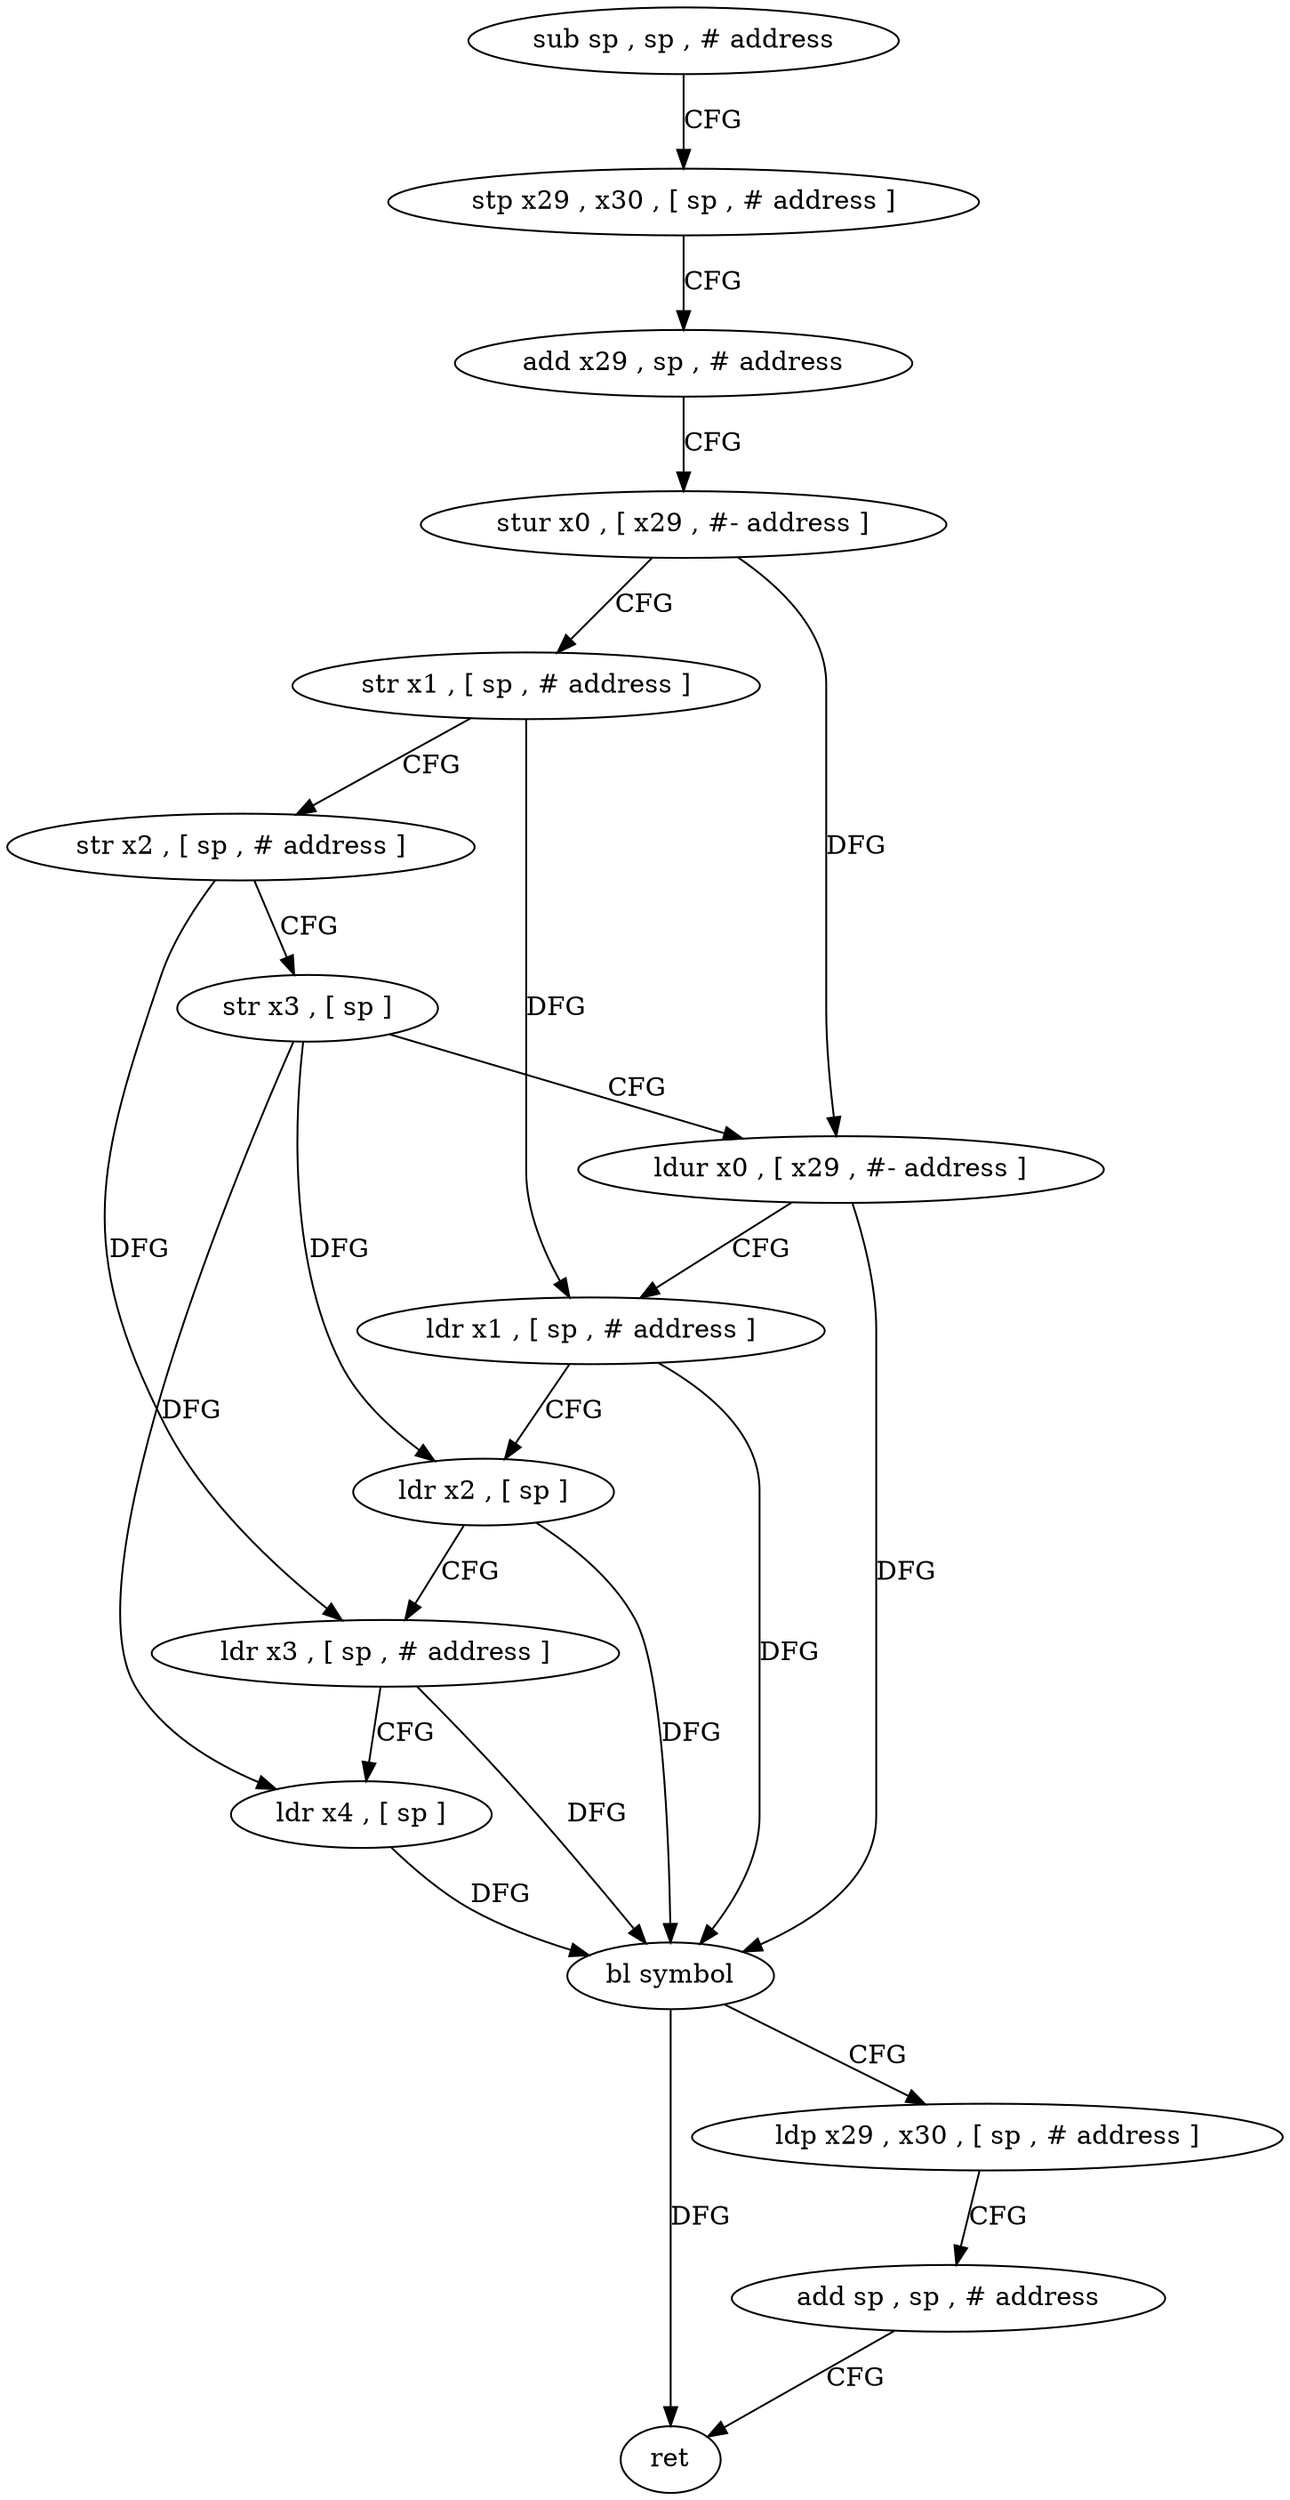 digraph "func" {
"4237836" [label = "sub sp , sp , # address" ]
"4237840" [label = "stp x29 , x30 , [ sp , # address ]" ]
"4237844" [label = "add x29 , sp , # address" ]
"4237848" [label = "stur x0 , [ x29 , #- address ]" ]
"4237852" [label = "str x1 , [ sp , # address ]" ]
"4237856" [label = "str x2 , [ sp , # address ]" ]
"4237860" [label = "str x3 , [ sp ]" ]
"4237864" [label = "ldur x0 , [ x29 , #- address ]" ]
"4237868" [label = "ldr x1 , [ sp , # address ]" ]
"4237872" [label = "ldr x2 , [ sp ]" ]
"4237876" [label = "ldr x3 , [ sp , # address ]" ]
"4237880" [label = "ldr x4 , [ sp ]" ]
"4237884" [label = "bl symbol" ]
"4237888" [label = "ldp x29 , x30 , [ sp , # address ]" ]
"4237892" [label = "add sp , sp , # address" ]
"4237896" [label = "ret" ]
"4237836" -> "4237840" [ label = "CFG" ]
"4237840" -> "4237844" [ label = "CFG" ]
"4237844" -> "4237848" [ label = "CFG" ]
"4237848" -> "4237852" [ label = "CFG" ]
"4237848" -> "4237864" [ label = "DFG" ]
"4237852" -> "4237856" [ label = "CFG" ]
"4237852" -> "4237868" [ label = "DFG" ]
"4237856" -> "4237860" [ label = "CFG" ]
"4237856" -> "4237876" [ label = "DFG" ]
"4237860" -> "4237864" [ label = "CFG" ]
"4237860" -> "4237872" [ label = "DFG" ]
"4237860" -> "4237880" [ label = "DFG" ]
"4237864" -> "4237868" [ label = "CFG" ]
"4237864" -> "4237884" [ label = "DFG" ]
"4237868" -> "4237872" [ label = "CFG" ]
"4237868" -> "4237884" [ label = "DFG" ]
"4237872" -> "4237876" [ label = "CFG" ]
"4237872" -> "4237884" [ label = "DFG" ]
"4237876" -> "4237880" [ label = "CFG" ]
"4237876" -> "4237884" [ label = "DFG" ]
"4237880" -> "4237884" [ label = "DFG" ]
"4237884" -> "4237888" [ label = "CFG" ]
"4237884" -> "4237896" [ label = "DFG" ]
"4237888" -> "4237892" [ label = "CFG" ]
"4237892" -> "4237896" [ label = "CFG" ]
}
